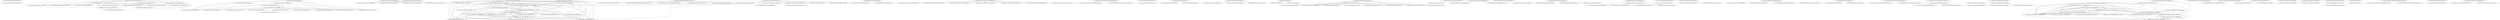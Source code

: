 digraph "ddg/ddg"
{
	"org.apache.commons.math3.geometry.euclidean.threed.Vector3D#41" -> "org.apache.commons.math3.geometry.euclidean.threed.PolyhedronsSet#98";
	"org.apache.commons.math3.geometry.euclidean.threed.Vector3D#95" -> "org.apache.commons.math3.geometry.euclidean.threed.Vector3D#243";
	"org.apache.commons.math3.geometry.euclidean.threed.Vector3D#95" -> "org.apache.commons.math3.geometry.euclidean.threed.Vector3D#137";
	"org.apache.commons.math3.geometry.euclidean.threed.Plane#137" -> "org.apache.commons.math3.geometry.euclidean.threed.Plane#66";
	"org.apache.commons.math3.geometry.euclidean.threed.Vector3D#95" -> "org.apache.commons.math3.geometry.euclidean.threed.Vector3D#453";
	"org.apache.commons.math3.geometry.euclidean.threed.Vector3D#137" -> "org.apache.commons.math3.geometry.euclidean.threed.Vector3D#453";
	"org.apache.commons.math3.geometry.euclidean.threed.Plane#66" -> "org.apache.commons.math3.geometry.euclidean.threed.Plane#147";
	"org.apache.commons.math3.geometry.euclidean.threed.Plane#137" -> "org.apache.commons.math3.geometry.euclidean.threed.Plane#147";
	"org.apache.commons.math3.geometry.euclidean.threed.Vector3D#137" -> "org.apache.commons.math3.geometry.euclidean.threed.Vector3D#243";
	"org.apache.commons.math3.geometry.euclidean.threed.Vector3D#137" -> "org.apache.commons.math3.geometry.euclidean.threed.Vector3D#321";
	"org.apache.commons.math3.geometry.euclidean.threed.Vector3D#137" -> "org.apache.commons.math3.geometry.euclidean.threed.Vector3D#462";
	"org.apache.commons.math3.geometry.euclidean.threed.Vector3D#95" -> "org.apache.commons.math3.geometry.euclidean.threed.Vector3D#462";
	"org.apache.commons.math3.geometry.partitioning.AbstractRegion#50" -> "org.apache.commons.math3.geometry.partitioning.AbstractRegion#279";
	"org.apache.commons.math3.geometry.partitioning.BSPTree#93" -> "org.apache.commons.math3.geometry.partitioning.BSPTree#150";
	"org.apache.commons.math3.geometry.partitioning.BSPTree#93" -> "org.apache.commons.math3.geometry.partitioning.BSPTree#292";
	"org.apache.commons.math3.geometry.partitioning.AbstractSubHyperplane#51" -> "org.apache.commons.math3.geometry.partitioning.AbstractSubHyperplane#156";
	"org.apache.commons.math3.geometry.partitioning.AbstractRegion#50" -> "org.apache.commons.math3.geometry.partitioning.AbstractRegion#226";
	"org.apache.commons.math3.geometry.partitioning.BSPTree#93" -> "org.apache.commons.math3.geometry.partitioning.BSPTree#194";
	"org.apache.commons.math3.geometry.partitioning.BSPTree#93" -> "org.apache.commons.math3.geometry.partitioning.BSPTree#235";
	"org.apache.commons.math3.geometry.partitioning.BSPTree#150" -> "org.apache.commons.math3.geometry.partitioning.BSPTree#202";
	"org.apache.commons.math3.geometry.partitioning.BSPTree#150" -> "org.apache.commons.math3.geometry.partitioning.BSPTree#210";
	"org.apache.commons.math3.geometry.partitioning.BSPTree#82" -> "org.apache.commons.math3.geometry.partitioning.BSPTree#150";
	"org.apache.commons.math3.geometry.partitioning.BSPTree#150" -> "org.apache.commons.math3.geometry.partitioning.BSPTree#292";
	"org.apache.commons.math3.geometry.partitioning.AbstractSubHyperplane#51" -> "org.apache.commons.math3.geometry.partitioning.AbstractSubHyperplane#73";
	"org.apache.commons.math3.geometry.euclidean.threed.Plane#137" -> "org.apache.commons.math3.geometry.euclidean.threed.Plane#322";
	"org.apache.commons.math3.geometry.euclidean.threed.Plane#66" -> "org.apache.commons.math3.geometry.euclidean.threed.Plane#406";
	"org.apache.commons.math3.geometry.euclidean.threed.Plane#137" -> "org.apache.commons.math3.geometry.euclidean.threed.Plane#427";
	"org.apache.commons.math3.geometry.partitioning.SubHyperplane$SplitSubHyperplane#104" -> "org.apache.commons.math3.geometry.partitioning.SubHyperplane$SplitSubHyperplane#120";
	"org.apache.commons.math3.geometry.euclidean.threed.Plane#55" -> "org.apache.commons.math3.geometry.euclidean.threed.Plane#147";
	"org.apache.commons.math3.geometry.euclidean.threed.Plane#137" -> "org.apache.commons.math3.geometry.euclidean.threed.Plane#339";
	"org.apache.commons.math3.geometry.euclidean.threed.Vector3D#137" -> "org.apache.commons.math3.geometry.euclidean.threed.Vector3D#198";
	"org.apache.commons.math3.geometry.euclidean.threed.Vector3D#137" -> "org.apache.commons.math3.geometry.euclidean.threed.Vector3D#206";
	"org.apache.commons.math3.geometry.euclidean.threed.Vector3D#137" -> "org.apache.commons.math3.geometry.euclidean.threed.Vector3D#214";
	"org.apache.commons.math3.geometry.euclidean.threed.Plane#66" -> "org.apache.commons.math3.geometry.euclidean.threed.Plane#339";
	"org.apache.commons.math3.geometry.euclidean.threed.Plane#55" -> "org.apache.commons.math3.geometry.euclidean.threed.Plane#339";
	"org.apache.commons.math3.geometry.euclidean.threed.Vector3D#95" -> "org.apache.commons.math3.geometry.euclidean.threed.Vector3D#275";
	"org.apache.commons.math3.geometry.euclidean.threed.Vector3D#95" -> "org.apache.commons.math3.geometry.euclidean.threed.Vector3D#286";
	"org.apache.commons.math3.geometry.euclidean.threed.Vector3D#95" -> "org.apache.commons.math3.geometry.euclidean.threed.Vector3D#249";
	"org.apache.commons.math3.geometry.euclidean.threed.Vector3D#95" -> "org.apache.commons.math3.geometry.euclidean.threed.Vector3D#151";
	"org.apache.commons.math3.geometry.euclidean.oned.Vector1D#36" -> "org.apache.commons.math3.geometry.euclidean.threed.SubPlane#99";
	"org.apache.commons.math3.geometry.euclidean.oned.Vector1D#65" -> "org.apache.commons.math3.geometry.euclidean.oned.Vector1D#128";
	"org.apache.commons.math3.geometry.euclidean.threed.Line#74" -> "org.apache.commons.math3.geometry.euclidean.threed.Line#120";
	"org.apache.commons.math3.geometry.euclidean.threed.Vector3D#137" -> "org.apache.commons.math3.geometry.euclidean.threed.Vector3D#151";
	"org.apache.commons.math3.geometry.euclidean.threed.Plane#147" -> "org.apache.commons.math3.geometry.euclidean.threed.Plane#225";
	"org.apache.commons.math3.geometry.euclidean.threed.Vector3D#151" -> "org.apache.commons.math3.geometry.euclidean.threed.Vector3D#453";
	"org.apache.commons.math3.geometry.euclidean.threed.Line#74" -> "org.apache.commons.math3.geometry.euclidean.threed.Line#94";
	"org.apache.commons.math3.geometry.euclidean.threed.Plane#137" -> "org.apache.commons.math3.geometry.euclidean.threed.Plane#171";
	"org.apache.commons.math3.geometry.euclidean.twod.Vector2D#68" -> "org.apache.commons.math3.geometry.euclidean.twod.Vector2D#150";
	"org.apache.commons.math3.geometry.euclidean.twod.Vector2D#68" -> "org.apache.commons.math3.geometry.euclidean.twod.Vector2D#158";
	"org.apache.commons.math3.util.FastMath#113" -> "org.apache.commons.math3.util.FastMath#1627";
	"org.apache.commons.math3.geometry.partitioning.AbstractSubHyperplane#51" -> "org.apache.commons.math3.geometry.partitioning.AbstractSubHyperplane#84";
	"org.apache.commons.math3.geometry.partitioning.BSPTree#93" -> "org.apache.commons.math3.geometry.partitioning.BSPTree#489";
	"org.apache.commons.math3.geometry.partitioning.BSPTree#93" -> "org.apache.commons.math3.geometry.partitioning.BSPTree#181";
	"org.apache.commons.math3.geometry.partitioning.BSPTree#115" -> "org.apache.commons.math3.geometry.partitioning.BSPTree#202";
	"org.apache.commons.math3.geometry.partitioning.BSPTree#115" -> "org.apache.commons.math3.geometry.partitioning.BSPTree#210";
	"org.apache.commons.math3.geometry.euclidean.threed.Plane#66" -> "org.apache.commons.math3.geometry.euclidean.threed.Plane#90";
	"org.apache.commons.math3.geometry.euclidean.threed.Plane#147" -> "org.apache.commons.math3.geometry.euclidean.threed.Plane#90";
	"org.apache.commons.math3.geometry.euclidean.threed.Plane#137" -> "org.apache.commons.math3.geometry.euclidean.threed.Plane#90";
	"org.apache.commons.math3.geometry.euclidean.threed.Plane#90" -> "org.apache.commons.math3.geometry.euclidean.threed.Plane#322";
	"org.apache.commons.math3.geometry.euclidean.threed.Plane#90" -> "org.apache.commons.math3.geometry.euclidean.threed.Plane#339";
	"org.apache.commons.math3.geometry.euclidean.threed.Plane#90" -> "org.apache.commons.math3.geometry.euclidean.threed.Plane#225";
	"org.apache.commons.math3.geometry.euclidean.threed.Plane#90" -> "org.apache.commons.math3.geometry.euclidean.threed.Plane#171";
	"org.apache.commons.math3.geometry.partitioning.AbstractRegion#66" -> "org.apache.commons.math3.geometry.partitioning.AbstractRegion#279";
	"org.apache.commons.math3.geometry.partitioning.BSPTree#115" -> "org.apache.commons.math3.geometry.partitioning.BSPTree#489";
	"org.apache.commons.math3.geometry.partitioning.Side#27" -> "org.apache.commons.math3.geometry.partitioning.Side#24";
	"org.apache.commons.math3.geometry.partitioning.Side#27" -> "org.apache.commons.math3.geometry.partitioning.BSPTree$1#496";
	"org.apache.commons.math3.geometry.partitioning.BSPTreeVisitor$Order#58" -> "org.apache.commons.math3.geometry.partitioning.BSPTreeVisitor$Order#54";
	"org.apache.commons.math3.geometry.partitioning.BSPTreeVisitor$Order#58" -> "org.apache.commons.math3.geometry.partitioning.BSPTree$1#496";
	"org.apache.commons.math3.geometry.partitioning.BSPTree$1#496" -> "org.apache.commons.math3.geometry.partitioning.BSPTree#489";
	"org.apache.commons.math3.geometry.euclidean.twod.Line#129" -> "org.apache.commons.math3.geometry.euclidean.twod.Line#198";
	"org.apache.commons.math3.geometry.euclidean.twod.Line#129" -> "org.apache.commons.math3.geometry.euclidean.twod.Line#230";
	"org.apache.commons.math3.geometry.partitioning.Side#27" -> "org.apache.commons.math3.geometry.euclidean.twod.SubLine#155";
	"org.apache.commons.math3.geometry.partitioning.Side#27" -> "org.apache.commons.math3.geometry.partitioning.BSPTree#489";
	"org.apache.commons.math3.geometry.partitioning.AbstractSubHyperplane#51" -> "org.apache.commons.math3.geometry.partitioning.AbstractSubHyperplane#37";
	"org.apache.commons.math3.geometry.partitioning.BSPTree#115" -> "org.apache.commons.math3.geometry.partitioning.BSPTree#336";
	"org.apache.commons.math3.geometry.partitioning.BSPTree#93" -> "org.apache.commons.math3.geometry.partitioning.BSPTree#336";
	"org.apache.commons.math3.geometry.partitioning.BSPTree#489" -> "org.apache.commons.math3.geometry.partitioning.BSPTree#210";
	"org.apache.commons.math3.geometry.partitioning.BSPTree#115" -> "org.apache.commons.math3.geometry.partitioning.BSPTree#194";
	"org.apache.commons.math3.geometry.partitioning.AbstractRegion#66" -> "org.apache.commons.math3.geometry.partitioning.AbstractRegion#226";
	"org.apache.commons.math3.geometry.euclidean.threed.Plane#90" -> "org.apache.commons.math3.geometry.euclidean.threed.Plane#406";
	"org.apache.commons.math3.geometry.euclidean.threed.Plane#90" -> "org.apache.commons.math3.geometry.euclidean.threed.Plane#427";
	"org.apache.commons.math3.geometry.euclidean.twod.Line#129" -> "org.apache.commons.math3.geometry.euclidean.twod.Line#286";
	"org.apache.commons.math3.geometry.euclidean.twod.Line#129" -> "org.apache.commons.math3.geometry.euclidean.twod.Line#181";
	"org.apache.commons.math3.geometry.partitioning.AbstractRegion#50" -> "org.apache.commons.math3.geometry.partitioning.AbstractRegion#415";
	"org.apache.commons.math3.geometry.partitioning.AbstractRegion$Sides#532" -> "org.apache.commons.math3.geometry.partitioning.AbstractRegion$Sides#539";
	"org.apache.commons.math3.geometry.partitioning.AbstractRegion$Sides#545" -> "org.apache.commons.math3.geometry.partitioning.AbstractRegion$Sides#552";
	"org.apache.commons.math3.geometry.partitioning.Side#27" -> "org.apache.commons.math3.geometry.partitioning.AbstractRegion#415";
	"org.apache.commons.math3.geometry.euclidean.twod.Line#129" -> "org.apache.commons.math3.geometry.euclidean.twod.Line#111";
	"org.apache.commons.math3.geometry.partitioning.SubHyperplane$SplitSubHyperplane#104" -> "org.apache.commons.math3.geometry.partitioning.SubHyperplane$SplitSubHyperplane#113";
	"org.apache.commons.math3.geometry.euclidean.twod.Line#111" -> "org.apache.commons.math3.geometry.euclidean.twod.Line#198";
	"org.apache.commons.math3.geometry.euclidean.twod.Line#111" -> "org.apache.commons.math3.geometry.euclidean.twod.Line#286";
	"org.apache.commons.math3.geometry.euclidean.twod.Line#111" -> "org.apache.commons.math3.geometry.euclidean.twod.Line#181";
	"org.apache.commons.math3.geometry.partitioning.AbstractRegion#66" -> "org.apache.commons.math3.geometry.partitioning.AbstractRegion#415";
	"org.apache.commons.math3.geometry.partitioning.Side#27" -> "org.apache.commons.math3.geometry.partitioning.AbstractRegion$3#196";
	"org.apache.commons.math3.geometry.partitioning.AbstractRegion$3#196" -> "org.apache.commons.math3.geometry.partitioning.AbstractRegion#439";
	"org.apache.commons.math3.geometry.euclidean.oned.OrientedPoint#42" -> "org.apache.commons.math3.geometry.euclidean.oned.OrientedPoint#94";
	"org.apache.commons.math3.geometry.euclidean.oned.OrientedPoint#42" -> "org.apache.commons.math3.geometry.euclidean.oned.OrientedPoint#58";
	"org.apache.commons.math3.geometry.partitioning.Side#27" -> "org.apache.commons.math3.geometry.euclidean.oned.SubOrientedPoint#58";
	"org.apache.commons.math3.geometry.partitioning.Side#27" -> "org.apache.commons.math3.geometry.partitioning.AbstractRegion#439";
	"org.apache.commons.math3.geometry.partitioning.AbstractRegion$Sides#524" -> "org.apache.commons.math3.geometry.partitioning.AbstractRegion$Sides#539";
	"org.apache.commons.math3.geometry.partitioning.BSPTree#489" -> "org.apache.commons.math3.geometry.partitioning.BSPTree#336";
	"org.apache.commons.math3.geometry.partitioning.BSPTree#489" -> "org.apache.commons.math3.geometry.partitioning.BSPTree#194";
	"org.apache.commons.math3.geometry.partitioning.BSPTree#150" -> "org.apache.commons.math3.geometry.partitioning.BSPTree#194";
	"org.apache.commons.math3.geometry.partitioning.BSPTree#225" -> "org.apache.commons.math3.geometry.partitioning.BSPTree#235";
	"org.apache.commons.math3.geometry.partitioning.BSPTree#82" -> "org.apache.commons.math3.geometry.partitioning.BSPTree#194";
	"org.apache.commons.math3.geometry.partitioning.Characterization#36" -> "org.apache.commons.math3.geometry.partitioning.Characterization#75";
	"org.apache.commons.math3.geometry.partitioning.Characterization#75" -> "org.apache.commons.math3.geometry.partitioning.Characterization#59";
	"org.apache.commons.math3.geometry.partitioning.Characterization#75" -> "org.apache.commons.math3.geometry.partitioning.Characterization#66";
	"org.apache.commons.math3.geometry.partitioning.AbstractRegion$3#196" -> "org.apache.commons.math3.geometry.partitioning.AbstractRegion#346";
	"org.apache.commons.math3.geometry.partitioning.Side#27" -> "org.apache.commons.math3.geometry.euclidean.threed.SubPlane#56";
	"org.apache.commons.math3.geometry.euclidean.oned.Vector1D#36" -> "org.apache.commons.math3.geometry.euclidean.threed.SubPlane#56";
	"org.apache.commons.math3.geometry.partitioning.AbstractSubHyperplane#51" -> "org.apache.commons.math3.geometry.partitioning.AbstractSubHyperplane#37";
	"org.apache.commons.math3.geometry.partitioning.BSPTree#115" -> "org.apache.commons.math3.geometry.partitioning.BSPTree#385";
	"org.apache.commons.math3.geometry.partitioning.BSPTree#489" -> "org.apache.commons.math3.geometry.partitioning.BSPTree#385";
	"org.apache.commons.math3.geometry.partitioning.BSPTree#93" -> "org.apache.commons.math3.geometry.partitioning.BSPTree#385";
	"org.apache.commons.math3.geometry.partitioning.BSPTree#115" -> "org.apache.commons.math3.geometry.partitioning.BSPTree#567";
	"org.apache.commons.math3.geometry.partitioning.BSPTree#93" -> "org.apache.commons.math3.geometry.partitioning.BSPTree#614";
	"org.apache.commons.math3.geometry.partitioning.BSPTree#567" -> "org.apache.commons.math3.geometry.partitioning.BSPTree#336";
	"org.apache.commons.math3.geometry.partitioning.BSPTree#93" -> "org.apache.commons.math3.geometry.partitioning.BSPTree#567";
	"org.apache.commons.math3.geometry.partitioning.BSPTree#115" -> "org.apache.commons.math3.geometry.partitioning.BSPTree#292";
	"org.apache.commons.math3.geometry.partitioning.RegionFactory#35" -> "org.apache.commons.math3.geometry.partitioning.RegionFactory#75";
	"org.apache.commons.math3.geometry.partitioning.BSPTree#385" -> "org.apache.commons.math3.geometry.partitioning.BSPTree#242";
	"org.apache.commons.math3.geometry.partitioning.BSPTree$1#496" -> "org.apache.commons.math3.geometry.partitioning.BSPTree#242";
	"org.apache.commons.math3.geometry.partitioning.BSPTreeVisitor$Order#58" -> "org.apache.commons.math3.geometry.partitioning.RegionFactory$NodesCleaner#234";
	"org.apache.commons.math3.geometry.partitioning.BSPTree#567" -> "org.apache.commons.math3.geometry.partitioning.BSPTree#242";
	"org.apache.commons.math3.geometry.partitioning.BSPTree#115" -> "org.apache.commons.math3.geometry.partitioning.BSPTree#242";
	"org.apache.commons.math3.geometry.partitioning.BSPTree#93" -> "org.apache.commons.math3.geometry.partitioning.BSPTree#242";
	"org.apache.commons.math3.geometry.euclidean.twod.Line#111" -> "org.apache.commons.math3.geometry.euclidean.twod.Line#230";
	"org.apache.commons.math3.geometry.euclidean.twod.Line#111" -> "org.apache.commons.math3.geometry.euclidean.twod.Line#242";
	"org.apache.commons.math3.geometry.partitioning.BSPTree#567" -> "org.apache.commons.math3.geometry.partitioning.BSPTree#385";
	"org.apache.commons.math3.geometry.partitioning.BSPTree#489" -> "org.apache.commons.math3.geometry.partitioning.BSPTree#202";
	"org.apache.commons.math3.geometry.partitioning.BSPTree#489" -> "org.apache.commons.math3.geometry.partitioning.BSPTree#567";
	"org.apache.commons.math3.geometry.euclidean.oned.OrientedPoint#42" -> "org.apache.commons.math3.geometry.euclidean.oned.OrientedPoint#87";
	"org.apache.commons.math3.geometry.partitioning.BSPTree#115" -> "org.apache.commons.math3.geometry.partitioning.BSPTree#181";
	"org.apache.commons.math3.geometry.partitioning.BSPTree#385" -> "org.apache.commons.math3.geometry.partitioning.BSPTree#567";
	"org.apache.commons.math3.geometry.partitioning.BSPTree#385" -> "org.apache.commons.math3.geometry.partitioning.BSPTree#292";
	"org.apache.commons.math3.geometry.partitioning.BSPTree#385" -> "org.apache.commons.math3.geometry.partitioning.BSPTree#336";
	"org.apache.commons.math3.geometry.partitioning.BSPTree#489" -> "org.apache.commons.math3.geometry.partitioning.BSPTree#242";
	"org.apache.commons.math3.geometry.partitioning.Characterization#75" -> "org.apache.commons.math3.geometry.partitioning.Characterization#45";
	"org.apache.commons.math3.geometry.partitioning.Characterization#75" -> "org.apache.commons.math3.geometry.partitioning.Characterization#52";
	"org.apache.commons.math3.geometry.partitioning.Characterization#36" -> "org.apache.commons.math3.geometry.partitioning.Characterization#45";
	"org.apache.commons.math3.geometry.partitioning.BSPTree#489" -> "org.apache.commons.math3.geometry.partitioning.BSPTree#181";
	"org.apache.commons.math3.geometry.partitioning.BSPTree#115" -> "org.apache.commons.math3.geometry.partitioning.BSPTree#614";
	"org.apache.commons.math3.geometry.partitioning.BSPTree#614" -> "org.apache.commons.math3.geometry.partitioning.BSPTree#336";
	"org.apache.commons.math3.geometry.partitioning.BSPTree#93" -> "org.apache.commons.math3.geometry.partitioning.BSPTree#628";
	"org.apache.commons.math3.geometry.partitioning.BSPTree#489" -> "org.apache.commons.math3.geometry.partitioning.BSPTree#628";
	"org.apache.commons.math3.geometry.partitioning.BSPTree#115" -> "org.apache.commons.math3.geometry.partitioning.BSPTree#628";
	"org.apache.commons.math3.geometry.partitioning.BSPTree#628" -> "org.apache.commons.math3.geometry.partitioning.BSPTree#336";
	"org.apache.commons.math3.geometry.partitioning.BSPTree#614" -> "org.apache.commons.math3.geometry.partitioning.BSPTree#242";
	"org.apache.commons.math3.geometry.partitioning.BSPTree#628" -> "org.apache.commons.math3.geometry.partitioning.BSPTree#242";
	"org.apache.commons.math3.geometry.partitioning.BSPTree#150" -> "org.apache.commons.math3.geometry.partitioning.BSPTree#242";
	"org.apache.commons.math3.geometry.partitioning.BSPTreeVisitor$Order#58" -> "org.apache.commons.math3.geometry.euclidean.threed.PolyhedronsSet$FacetsContributionVisitor#144";
	"org.apache.commons.math3.geometry.partitioning.BSPTree#82" -> "org.apache.commons.math3.geometry.partitioning.BSPTree#242";
	"org.apache.commons.math3.geometry.partitioning.BoundaryAttribute#57" -> "org.apache.commons.math3.geometry.partitioning.BoundaryAttribute#70";
	"org.apache.commons.math3.geometry.partitioning.BSPTree#115" -> "org.apache.commons.math3.geometry.partitioning.BSPTree#235";
	"org.apache.commons.math3.geometry.partitioning.BSPTreeVisitor$Order#58" -> "org.apache.commons.math3.geometry.euclidean.twod.PolygonsSet$SegmentsBuilder#423";
	"org.apache.commons.math3.geometry.euclidean.oned.OrientedPoint#42" -> "org.apache.commons.math3.geometry.euclidean.oned.OrientedPoint#102";
	"org.apache.commons.math3.geometry.partitioning.BSPTree#93" -> "org.apache.commons.math3.geometry.partitioning.BSPTree#312";
	"org.apache.commons.math3.geometry.partitioning.Region$Location#52" -> "org.apache.commons.math3.geometry.partitioning.AbstractRegion#264";
	"org.apache.commons.math3.geometry.partitioning.Region$Location#52" -> "org.apache.commons.math3.geometry.euclidean.oned.IntervalsSet#224";
	"org.apache.commons.math3.geometry.partitioning.BSPTree#115" -> "org.apache.commons.math3.geometry.partitioning.BSPTree#312";
	"org.apache.commons.math3.geometry.euclidean.oned.Interval#37" -> "org.apache.commons.math3.geometry.euclidean.oned.Interval#46";
	"org.apache.commons.math3.geometry.euclidean.twod.Line#111" -> "org.apache.commons.math3.geometry.euclidean.twod.Line#187";
	"org.apache.commons.math3.geometry.euclidean.oned.Interval#37" -> "org.apache.commons.math3.geometry.euclidean.oned.Interval#53";
	"org.apache.commons.math3.geometry.euclidean.twod.PolygonsSet$SegmentsBuilder#417" -> "org.apache.commons.math3.geometry.euclidean.twod.PolygonsSet$SegmentsBuilder#448";
	"org.apache.commons.math3.geometry.partitioning.utilities.OrderedTuple#132" -> "org.apache.commons.math3.geometry.partitioning.utilities.OrderedTuple#184";
	"org.apache.commons.math3.geometry.partitioning.utilities.OrderedTuple#132" -> "org.apache.commons.math3.geometry.partitioning.utilities.OrderedTuple#404";
	"org.apache.commons.math3.geometry.partitioning.utilities.OrderedTuple#184" -> "org.apache.commons.math3.geometry.partitioning.utilities.OrderedTuple#404";
	"org.apache.commons.math3.geometry.partitioning.utilities.AVLTree#54" -> "org.apache.commons.math3.geometry.partitioning.utilities.AVLTree#62";
	"org.apache.commons.math3.geometry.partitioning.utilities.AVLTree$Skew#204" -> "org.apache.commons.math3.geometry.partitioning.utilities.AVLTree$Node#245";
	"org.apache.commons.math3.geometry.partitioning.BoundaryAttribute#57" -> "org.apache.commons.math3.geometry.partitioning.BoundaryAttribute#81";
	"org.apache.commons.math3.geometry.partitioning.utilities.AVLTree$Node#245" -> "org.apache.commons.math3.geometry.partitioning.utilities.AVLTree$Node#349";
	"org.apache.commons.math3.geometry.euclidean.twod.PolygonsSet$ComparableSegment#364" -> "org.apache.commons.math3.geometry.euclidean.twod.PolygonsSet$ComparableSegment#386";
	"org.apache.commons.math3.geometry.partitioning.utilities.OrderedTuple#132" -> "org.apache.commons.math3.geometry.partitioning.utilities.OrderedTuple#248";
	"org.apache.commons.math3.geometry.partitioning.utilities.OrderedTuple#184" -> "org.apache.commons.math3.geometry.partitioning.utilities.OrderedTuple#248";
	"org.apache.commons.math3.geometry.partitioning.utilities.AVLTree$Skew#204" -> "org.apache.commons.math3.geometry.partitioning.utilities.AVLTree$Skew#202";
	"org.apache.commons.math3.geometry.partitioning.utilities.AVLTree$Skew#204" -> "org.apache.commons.math3.geometry.partitioning.utilities.AVLTree$1#426";
	"org.apache.commons.math3.geometry.partitioning.utilities.AVLTree$1#426" -> "org.apache.commons.math3.geometry.partitioning.utilities.AVLTree$Node#416";
	"org.apache.commons.math3.geometry.partitioning.utilities.AVLTree$Node#245" -> "org.apache.commons.math3.geometry.partitioning.utilities.AVLTree$Node#416";
	"org.apache.commons.math3.geometry.partitioning.utilities.AVLTree$Skew#204" -> "org.apache.commons.math3.geometry.partitioning.utilities.AVLTree$Node#416";
	"org.apache.commons.math3.geometry.partitioning.utilities.AVLTree$1#426" -> "org.apache.commons.math3.geometry.partitioning.utilities.AVLTree$Node#455";
	"org.apache.commons.math3.geometry.partitioning.utilities.AVLTree$Node#245" -> "org.apache.commons.math3.geometry.partitioning.utilities.AVLTree$Node#455";
	"org.apache.commons.math3.geometry.partitioning.utilities.AVLTree$Skew#204" -> "org.apache.commons.math3.geometry.partitioning.utilities.AVLTree$Node#455";
	"org.apache.commons.math3.geometry.partitioning.utilities.AVLTree$Node#349" -> "org.apache.commons.math3.geometry.partitioning.utilities.AVLTree$Node#416";
	"org.apache.commons.math3.geometry.partitioning.utilities.AVLTree$Node#455" -> "org.apache.commons.math3.geometry.partitioning.utilities.AVLTree$Node#416";
	"org.apache.commons.math3.geometry.partitioning.utilities.AVLTree$Node#245" -> "org.apache.commons.math3.geometry.partitioning.utilities.AVLTree$Node#611";
	"org.apache.commons.math3.geometry.partitioning.utilities.AVLTree$Node#349" -> "org.apache.commons.math3.geometry.partitioning.utilities.AVLTree$Node#611";
	"org.apache.commons.math3.geometry.partitioning.utilities.AVLTree$Node#245" -> "org.apache.commons.math3.geometry.partitioning.utilities.AVLTree$Node#586";
	"org.apache.commons.math3.geometry.partitioning.utilities.AVLTree$Node#349" -> "org.apache.commons.math3.geometry.partitioning.utilities.AVLTree$Node#586";
	"org.apache.commons.math3.geometry.partitioning.utilities.AVLTree$Node#611" -> "org.apache.commons.math3.geometry.partitioning.utilities.AVLTree$Node#586";
	"org.apache.commons.math3.geometry.partitioning.utilities.AVLTree$Node#586" -> "org.apache.commons.math3.geometry.partitioning.utilities.AVLTree$Node#416";
	"org.apache.commons.math3.geometry.partitioning.utilities.AVLTree$Node#586" -> "org.apache.commons.math3.geometry.partitioning.utilities.AVLTree$Node#349";
	"org.apache.commons.math3.geometry.partitioning.utilities.AVLTree$Node#416" -> "org.apache.commons.math3.geometry.partitioning.utilities.AVLTree$Node#455";
	"org.apache.commons.math3.geometry.euclidean.twod.PolygonsSet$SegmentsBuilder#417" -> "org.apache.commons.math3.geometry.euclidean.twod.PolygonsSet$SegmentsBuilder#469";
	"org.apache.commons.math3.geometry.partitioning.utilities.AVLTree#62" -> "org.apache.commons.math3.geometry.partitioning.utilities.AVLTree#103";
	"org.apache.commons.math3.geometry.partitioning.utilities.AVLTree#62" -> "org.apache.commons.math3.geometry.partitioning.utilities.AVLTree#124";
	"org.apache.commons.math3.geometry.partitioning.utilities.AVLTree$Node#586" -> "org.apache.commons.math3.geometry.partitioning.utilities.AVLTree$Node#274";
	"org.apache.commons.math3.geometry.partitioning.utilities.AVLTree$Node#611" -> "org.apache.commons.math3.geometry.partitioning.utilities.AVLTree$Node#274";
	"org.apache.commons.math3.geometry.partitioning.utilities.AVLTree$Node#611" -> "org.apache.commons.math3.geometry.partitioning.utilities.AVLTree$Node#257";
	"org.apache.commons.math3.geometry.euclidean.twod.Segment#40" -> "org.apache.commons.math3.geometry.euclidean.twod.Segment#50";
	"org.apache.commons.math3.geometry.euclidean.twod.Segment#40" -> "org.apache.commons.math3.geometry.euclidean.twod.Segment#57";
	"org.apache.commons.math3.geometry.partitioning.utilities.AVLTree$Node#586" -> "org.apache.commons.math3.geometry.partitioning.utilities.AVLTree$Node#370";
	"org.apache.commons.math3.geometry.partitioning.utilities.AVLTree$Node#611" -> "org.apache.commons.math3.geometry.partitioning.utilities.AVLTree$Node#370";
	"org.apache.commons.math3.geometry.partitioning.utilities.AVLTree$1#426" -> "org.apache.commons.math3.geometry.partitioning.utilities.AVLTree$Node#494";
	"org.apache.commons.math3.geometry.partitioning.utilities.AVLTree$Node#455" -> "org.apache.commons.math3.geometry.partitioning.utilities.AVLTree$Node#494";
	"org.apache.commons.math3.geometry.partitioning.utilities.AVLTree$Node#586" -> "org.apache.commons.math3.geometry.partitioning.utilities.AVLTree$Node#494";
	"org.apache.commons.math3.geometry.partitioning.utilities.AVLTree$Skew#204" -> "org.apache.commons.math3.geometry.partitioning.utilities.AVLTree$Node#494";
	"org.apache.commons.math3.geometry.partitioning.utilities.AVLTree$Node#586" -> "org.apache.commons.math3.geometry.partitioning.utilities.AVLTree$Node#611";
	"org.apache.commons.math3.geometry.partitioning.utilities.AVLTree$Node#370" -> "org.apache.commons.math3.geometry.partitioning.utilities.AVLTree$Node#611";
	"org.apache.commons.math3.geometry.partitioning.utilities.AVLTree$Node#611" -> "org.apache.commons.math3.geometry.partitioning.utilities.AVLTree$Node#494";
	"org.apache.commons.math3.geometry.partitioning.utilities.AVLTree$Node#245" -> "org.apache.commons.math3.geometry.partitioning.utilities.AVLTree$Node#370";
	"org.apache.commons.math3.geometry.euclidean.twod.Vector2D#68" -> "org.apache.commons.math3.geometry.euclidean.twod.Vector2D#261";
	"org.apache.commons.math3.geometry.partitioning.utilities.AVLTree#62" -> "org.apache.commons.math3.geometry.partitioning.utilities.AVLTree#152";
	"org.apache.commons.math3.geometry.partitioning.utilities.AVLTree$Node#611" -> "org.apache.commons.math3.geometry.partitioning.utilities.AVLTree$Node#224";
	"org.apache.commons.math3.geometry.euclidean.twod.PolygonsSet$ComparableSegment#380" -> "org.apache.commons.math3.geometry.euclidean.twod.PolygonsSet$ComparableSegment#386";
	"org.apache.commons.math3.geometry.partitioning.utilities.AVLTree$Node#611" -> "org.apache.commons.math3.geometry.partitioning.utilities.AVLTree$Node#224";
	"org.apache.commons.math3.geometry.partitioning.utilities.AVLTree$Node#611" -> "org.apache.commons.math3.geometry.partitioning.utilities.AVLTree$Node#327";
	"org.apache.commons.math3.geometry.partitioning.utilities.AVLTree$Node#245" -> "org.apache.commons.math3.geometry.partitioning.utilities.AVLTree$Node#327";
	"org.apache.commons.math3.geometry.partitioning.utilities.AVLTree$Node#370" -> "org.apache.commons.math3.geometry.partitioning.utilities.AVLTree$Node#224";
	"org.apache.commons.math3.geometry.partitioning.utilities.AVLTree$Node#245" -> "org.apache.commons.math3.geometry.partitioning.utilities.AVLTree$Node#274";
	"org.apache.commons.math3.geometry.partitioning.utilities.AVLTree$Node#245" -> "org.apache.commons.math3.geometry.partitioning.utilities.AVLTree$Node#257";
	"org.apache.commons.math3.geometry.partitioning.utilities.AVLTree$1#426" -> "org.apache.commons.math3.geometry.partitioning.utilities.AVLTree$Node#539";
	"org.apache.commons.math3.geometry.partitioning.utilities.AVLTree$Node#494" -> "org.apache.commons.math3.geometry.partitioning.utilities.AVLTree$Node#539";
	"org.apache.commons.math3.geometry.partitioning.utilities.AVLTree$Skew#204" -> "org.apache.commons.math3.geometry.partitioning.utilities.AVLTree$Node#539";
	"org.apache.commons.math3.geometry.partitioning.utilities.AVLTree$Node#370" -> "org.apache.commons.math3.geometry.partitioning.utilities.AVLTree$Node#224";
	"org.apache.commons.math3.geometry.partitioning.utilities.AVLTree$Node#370" -> "org.apache.commons.math3.geometry.partitioning.utilities.AVLTree$Node#257";
	"org.apache.commons.math3.geometry.partitioning.utilities.AVLTree$Node#370" -> "org.apache.commons.math3.geometry.partitioning.utilities.AVLTree$Node#327";
	"org.apache.commons.math3.geometry.partitioning.utilities.AVLTree#47" -> "org.apache.commons.math3.geometry.partitioning.utilities.AVLTree#103";
	"org.apache.commons.math3.geometry.partitioning.AbstractRegion#390" -> "org.apache.commons.math3.geometry.partitioning.AbstractRegion#380";
	"org.apache.commons.math3.geometry.partitioning.AbstractRegion#405" -> "org.apache.commons.math3.geometry.partitioning.AbstractRegion#395";
	"org.apache.commons.math3.geometry.euclidean.threed.Plane#90" -> "org.apache.commons.math3.geometry.euclidean.threed.Plane#235";
	"org.apache.commons.math3.geometry.euclidean.threed.Vector3D#95" -> "org.apache.commons.math3.geometry.euclidean.threed.Vector3D#168";
	"org.apache.commons.math3.geometry.euclidean.threed.Vector3D#137" -> "org.apache.commons.math3.geometry.euclidean.threed.Vector3D#168";
	"org.apache.commons.math3.geometry.euclidean.threed.Vector3D#168" -> "org.apache.commons.math3.geometry.euclidean.threed.Vector3D#453";
	"org.apache.commons.math3.geometry.partitioning.AbstractRegion#405" -> "org.apache.commons.math3.geometry.partitioning.AbstractRegion#380";
	"org.apache.commons.math3.geometry.euclidean.threed.Vector3D#168" -> "org.apache.commons.math3.geometry.euclidean.threed.Vector3D#151";
	"org.apache.commons.math3.geometry.partitioning.utilities.AVLTree$Node#349" -> "org.apache.commons.math3.geometry.partitioning.utilities.AVLTree$Node#274";
	"org.apache.commons.math3.geometry.partitioning.utilities.AVLTree$Node#349" -> "org.apache.commons.math3.geometry.partitioning.utilities.AVLTree$Node#370";
	"org.apache.commons.math3.geometry.partitioning.utilities.AVLTree$Node#416" -> "org.apache.commons.math3.geometry.partitioning.utilities.AVLTree$Node#494";
	"org.apache.commons.math3.geometry.partitioning.utilities.AVLTree$Node#586" -> "org.apache.commons.math3.geometry.partitioning.utilities.AVLTree$Node#224";
	"org.apache.commons.math3.geometry.partitioning.utilities.AVLTree$Node#586" -> "org.apache.commons.math3.geometry.partitioning.utilities.AVLTree$Node#224";
	"org.apache.commons.math3.geometry.partitioning.utilities.AVLTree$Node#245" -> "org.apache.commons.math3.geometry.partitioning.utilities.AVLTree$Node#224";
	"org.apache.commons.math3.geometry.partitioning.utilities.AVLTree$Node#245" -> "org.apache.commons.math3.geometry.partitioning.utilities.AVLTree$Node#224";
	"org.apache.commons.math3.geometry.partitioning.utilities.AVLTree$Node#586" -> "org.apache.commons.math3.geometry.partitioning.utilities.AVLTree$Node#257";
	"org.apache.commons.math3.geometry.partitioning.utilities.AVLTree$Node#586" -> "org.apache.commons.math3.geometry.partitioning.utilities.AVLTree$Node#327";
	"org.apache.commons.math3.geometry.partitioning.utilities.AVLTree$Node#539" -> "org.apache.commons.math3.geometry.partitioning.utilities.AVLTree$Node#494";
	"org.apache.commons.math3.geometry.partitioning.utilities.AVLTree$Node#349" -> "org.apache.commons.math3.geometry.partitioning.utilities.AVLTree$Node#494";
	"org.apache.commons.math3.geometry.partitioning.utilities.AVLTree$Node#611" -> "org.apache.commons.math3.geometry.partitioning.utilities.AVLTree$Node#224";
	"org.apache.commons.math3.geometry.partitioning.utilities.AVLTree$Node#245" -> "org.apache.commons.math3.geometry.partitioning.utilities.AVLTree$Node#494";
	"org.apache.commons.math3.geometry.partitioning.utilities.AVLTree$Node#349" -> "org.apache.commons.math3.geometry.partitioning.utilities.AVLTree$Node#455";
	"org.apache.commons.math3.geometry.partitioning.utilities.AVLTree$Node#611" -> "org.apache.commons.math3.geometry.partitioning.utilities.AVLTree$Node#455";
	"org.apache.commons.math3.geometry.partitioning.utilities.AVLTree$Node#611" -> "org.apache.commons.math3.geometry.partitioning.utilities.AVLTree$Node#349";
	"org.apache.commons.math3.geometry.euclidean.threed.Vector3D#151" -> "org.apache.commons.math3.geometry.euclidean.threed.Vector3D#137";
	"org.apache.commons.math3.geometry.partitioning.BSPTreeVisitor$Order#58" -> "org.apache.commons.math3.geometry.partitioning.BoundarySizeVisitor#39";
	"org.apache.commons.math3.geometry.partitioning.BoundarySizeVisitor#33" -> "org.apache.commons.math3.geometry.partitioning.BoundarySizeVisitor#45";
	"org.apache.commons.math3.geometry.partitioning.AbstractSubHyperplane#51" -> "org.apache.commons.math3.geometry.partitioning.AbstractSubHyperplane#89";
	"org.apache.commons.math3.geometry.partitioning.BoundarySizeVisitor#45" -> "org.apache.commons.math3.geometry.partitioning.BoundarySizeVisitor#63";
	"org.apache.commons.math3.geometry.partitioning.Region$Location#52" -> "org.apache.commons.math3.geometry.euclidean.threed.PolyhedronsSetTest#39";
	"org.apache.commons.math3.geometry.partitioning.AbstractRegion#66" -> "org.apache.commons.math3.geometry.partitioning.AbstractRegion#253";
	"org.apache.commons.math3.geometry.partitioning.BSPTree#150" -> "org.apache.commons.math3.geometry.partitioning.BSPTree#312";
	"org.apache.commons.math3.geometry.euclidean.threed.Plane#137" -> "org.apache.commons.math3.geometry.euclidean.threed.Plane#418";
	"org.apache.commons.math3.geometry.euclidean.threed.Plane#66" -> "org.apache.commons.math3.geometry.euclidean.threed.Plane#418";
	"org.apache.commons.math3.geometry.partitioning.BSPTree#82" -> "org.apache.commons.math3.geometry.partitioning.BSPTree#312";
	"org.apache.commons.math3.geometry.euclidean.threed.Plane#90" -> "org.apache.commons.math3.geometry.euclidean.threed.Plane#418";
	"org.apache.commons.math3.geometry.partitioning.BSPTree#150" -> "org.apache.commons.math3.geometry.partitioning.BSPTree#385";
	"org.apache.commons.math3.geometry.partitioning.BSPTree#150" -> "org.apache.commons.math3.geometry.partitioning.BSPTree#489";
	"org.apache.commons.math3.geometry.partitioning.BSPTree#82" -> "org.apache.commons.math3.geometry.partitioning.BSPTree#181";
	"org.apache.commons.math3.geometry.partitioning.BSPTree#225" -> "org.apache.commons.math3.geometry.partitioning.BSPTree#181";
	"org.apache.commons.math3.geometry.partitioning.BSPTree#150" -> "org.apache.commons.math3.geometry.partitioning.BSPTree#181";
	"org.apache.commons.math3.geometry.partitioning.BSPTree#225" -> "org.apache.commons.math3.geometry.partitioning.BSPTree#489";
	"org.apache.commons.math3.geometry.partitioning.BSPTree#82" -> "org.apache.commons.math3.geometry.partitioning.BSPTree#385";
	"org.apache.commons.math3.geometry.euclidean.twod.Line#129" -> "org.apache.commons.math3.geometry.euclidean.twod.Line#242";
	"org.apache.commons.math3.geometry.partitioning.BSPTree#489" -> "org.apache.commons.math3.geometry.partitioning.BSPTree#614";
	"org.apache.commons.math3.geometry.partitioning.BSPTree#614" -> "org.apache.commons.math3.geometry.partitioning.BSPTree#628";
	"org.apache.commons.math3.geometry.partitioning.BSPTree#336" -> "org.apache.commons.math3.geometry.partitioning.BSPTree#194";
	"org.apache.commons.math3.geometry.partitioning.BSPTree#336" -> "org.apache.commons.math3.geometry.partitioning.BSPTree#235";
	"org.apache.commons.math3.geometry.partitioning.BSPTree#82" -> "org.apache.commons.math3.geometry.partitioning.BSPTree#567";
	"org.apache.commons.math3.geometry.partitioning.BSPTree#567" -> "org.apache.commons.math3.geometry.partitioning.BSPTree#292";
	"org.apache.commons.math3.geometry.partitioning.BSPTree#385" -> "org.apache.commons.math3.geometry.partitioning.BSPTree#489";
	"org.apache.commons.math3.geometry.partitioning.BSPTree#567" -> "org.apache.commons.math3.geometry.partitioning.BSPTree#489";
	"org.apache.commons.math3.geometry.partitioning.BSPTree#385" -> "org.apache.commons.math3.geometry.partitioning.BSPTree#181";
	"org.apache.commons.math3.geometry.partitioning.BSPTree#567" -> "org.apache.commons.math3.geometry.partitioning.BSPTree#181";
	"org.apache.commons.math3.geometry.partitioning.BSPTree#628" -> "org.apache.commons.math3.geometry.partitioning.BSPTree#181";
	"org.apache.commons.math3.geometry.partitioning.BSPTree#385" -> "org.apache.commons.math3.geometry.partitioning.BSPTree#194";
	"org.apache.commons.math3.geometry.partitioning.BSPTree#567" -> "org.apache.commons.math3.geometry.partitioning.BSPTree#202";
	"org.apache.commons.math3.geometry.partitioning.BSPTree#385" -> "org.apache.commons.math3.geometry.partitioning.BSPTree#210";
	"org.apache.commons.math3.geometry.partitioning.BSPTree#567" -> "org.apache.commons.math3.geometry.partitioning.BSPTree#194";
	"org.apache.commons.math3.geometry.partitioning.BSPTree#567" -> "org.apache.commons.math3.geometry.partitioning.BSPTree#210";
	"org.apache.commons.math3.geometry.partitioning.BSPTree#628" -> "org.apache.commons.math3.geometry.partitioning.BSPTree#194";
	"org.apache.commons.math3.geometry.partitioning.BSPTree#614" -> "org.apache.commons.math3.geometry.partitioning.BSPTree#385";
	"org.apache.commons.math3.geometry.partitioning.BSPTree#336" -> "org.apache.commons.math3.geometry.partitioning.BSPTree#385";
	"org.apache.commons.math3.geometry.partitioning.BSPTree#614" -> "org.apache.commons.math3.geometry.partitioning.BSPTree#567";
	"org.apache.commons.math3.geometry.partitioning.BSPTree#385" -> "org.apache.commons.math3.geometry.partitioning.BSPTree#202";
	"org.apache.commons.math3.geometry.partitioning.BSPTree#628" -> "org.apache.commons.math3.geometry.partitioning.BSPTree#614";
	"org.apache.commons.math3.geometry.partitioning.AbstractRegion$Sides#524" -> "org.apache.commons.math3.geometry.partitioning.AbstractRegion$Sides#552";
	"org.apache.commons.math3.geometry.partitioning.BSPTree#567" -> "org.apache.commons.math3.geometry.partitioning.BSPTree#614";
	"org.apache.commons.math3.geometry.partitioning.BSPTree#628" -> "org.apache.commons.math3.geometry.partitioning.BSPTree#385";
	"org.apache.commons.math3.geometry.partitioning.BSPTree#628" -> "org.apache.commons.math3.geometry.partitioning.BSPTree#567";
	"org.apache.commons.math3.geometry.partitioning.BSPTree#567" -> "org.apache.commons.math3.geometry.partitioning.BSPTree#628";
	"org.apache.commons.math3.geometry.partitioning.BSPTree#336" -> "org.apache.commons.math3.geometry.partitioning.BSPTree#567";
	"org.apache.commons.math3.geometry.partitioning.BSPTree#336" -> "org.apache.commons.math3.geometry.partitioning.BSPTree#242";
	"org.apache.commons.math3.geometry.partitioning.Characterization#36" -> "org.apache.commons.math3.geometry.partitioning.Characterization#59";
	"org.apache.commons.math3.geometry.partitioning.BSPTree#614" -> "org.apache.commons.math3.geometry.partitioning.BSPTree#194";
	"org.apache.commons.math3.geometry.partitioning.utilities.AVLTree$Node#586" -> "org.apache.commons.math3.geometry.partitioning.utilities.AVLTree$Node#224";
	"org.apache.commons.math3.geometry.partitioning.utilities.AVLTree$Node#245" -> "org.apache.commons.math3.geometry.partitioning.utilities.AVLTree$Node#224";
	"org.apache.commons.math3.geometry.partitioning.utilities.AVLTree$Node#349" -> "org.apache.commons.math3.geometry.partitioning.utilities.AVLTree$Node#327";
	"org.apache.commons.math3.geometry.partitioning.utilities.AVLTree$Node#455" -> "org.apache.commons.math3.geometry.partitioning.utilities.AVLTree$Node#539";
	"org.apache.commons.math3.geometry.partitioning.utilities.AVLTree$Node#370" -> "org.apache.commons.math3.geometry.partitioning.utilities.AVLTree$Node#274";
	"org.apache.commons.math3.geometry.partitioning.utilities.AVLTree$Node#611" -> "org.apache.commons.math3.geometry.partitioning.utilities.AVLTree$Node#288";
	"org.apache.commons.math3.geometry.partitioning.utilities.AVLTree$Node#370" -> "org.apache.commons.math3.geometry.partitioning.utilities.AVLTree$Node#224";
	"org.apache.commons.math3.geometry.partitioning.utilities.AVLTree$Node#370" -> "org.apache.commons.math3.geometry.partitioning.utilities.AVLTree$Node#288";
	"org.apache.commons.math3.geometry.partitioning.utilities.AVLTree$Node#349" -> "org.apache.commons.math3.geometry.partitioning.utilities.AVLTree$Node#224";
	"org.apache.commons.math3.geometry.partitioning.utilities.AVLTree$Node#349" -> "org.apache.commons.math3.geometry.partitioning.utilities.AVLTree$Node#224";
	"org.apache.commons.math3.geometry.partitioning.BSPTree#614" -> "org.apache.commons.math3.geometry.partitioning.BSPTree#181";
	"org.apache.commons.math3.geometry.partitioning.BSPTree#567" -> "org.apache.commons.math3.geometry.partitioning.BSPTree#312";
	"org.apache.commons.math3.geometry.partitioning.BSPTree#385" -> "org.apache.commons.math3.geometry.partitioning.BSPTree#312";
	"org.apache.commons.math3.geometry.euclidean.twod.Line#111" -> "org.apache.commons.math3.geometry.euclidean.twod.Line#175";
	"org.apache.commons.math3.geometry.partitioning.utilities.AVLTree$Node#586" -> "org.apache.commons.math3.geometry.partitioning.utilities.AVLTree$Node#455";
	"org.apache.commons.math3.geometry.partitioning.utilities.AVLTree$Node#611" -> "org.apache.commons.math3.geometry.partitioning.utilities.AVLTree$Node#416";
	"org.apache.commons.math3.geometry.partitioning.utilities.AVLTree$Node#586" -> "org.apache.commons.math3.geometry.partitioning.utilities.AVLTree$Node#288";
	"org.apache.commons.math3.geometry.partitioning.utilities.AVLTree$Node#245" -> "org.apache.commons.math3.geometry.partitioning.utilities.AVLTree$Node#288";
	"org.apache.commons.math3.geometry.partitioning.utilities.AVLTree$Node#611" -> "org.apache.commons.math3.geometry.partitioning.utilities.AVLTree$Node#539";
	"org.apache.commons.math3.geometry.partitioning.utilities.AVLTree$Node#370" -> "org.apache.commons.math3.geometry.partitioning.utilities.AVLTree$Node#586";
	"org.apache.commons.math3.geometry.partitioning.utilities.AVLTree$Node#586" -> "org.apache.commons.math3.geometry.partitioning.utilities.AVLTree$Node#539";
	"org.apache.commons.math3.geometry.partitioning.utilities.AVLTree$Node#370" -> "org.apache.commons.math3.geometry.partitioning.utilities.AVLTree$Node#494";
	"org.apache.commons.math3.util.Precision#63" -> "org.apache.commons.math3.util.FastMath#361";
	"org.apache.commons.math3.util.FastMath#113" -> "org.apache.commons.math3.util.FastMath#2436";
	"org.apache.commons.math3.geometry.partitioning.Region$Location#52" -> "org.apache.commons.math3.geometry.euclidean.threed.PolyhedronsSetTest#78";
	"org.apache.commons.math3.geometry.partitioning.AbstractRegion#50" -> "org.apache.commons.math3.geometry.partitioning.AbstractRegion#253";
	"org.apache.commons.math3.geometry.euclidean.threed.Vector3D#95" -> "org.apache.commons.math3.geometry.euclidean.threed.Vector3D#198";
	"org.apache.commons.math3.geometry.euclidean.threed.Vector3D#95" -> "org.apache.commons.math3.geometry.euclidean.threed.Vector3D#206";
	"org.apache.commons.math3.geometry.euclidean.threed.Vector3D#95" -> "org.apache.commons.math3.geometry.euclidean.threed.Vector3D#214";
	"org.apache.commons.math3.geometry.partitioning.AbstractSubHyperplane#51" -> "org.apache.commons.math3.geometry.partitioning.AbstractSubHyperplane#111";
	"org.apache.commons.math3.geometry.euclidean.threed.PolyhedronsSet$RotationTransform#320" -> "org.apache.commons.math3.geometry.euclidean.threed.PolyhedronsSet$RotationTransform#302";
	"org.apache.commons.math3.geometry.euclidean.threed.Plane#147" -> "org.apache.commons.math3.geometry.euclidean.threed.Plane#271";
	"org.apache.commons.math3.geometry.euclidean.threed.Vector3D#137" -> "org.apache.commons.math3.geometry.euclidean.threed.Vector3D#286";
	"org.apache.commons.math3.geometry.euclidean.threed.Rotation#173" -> "org.apache.commons.math3.geometry.euclidean.threed.Rotation#838";
	"org.apache.commons.math3.geometry.euclidean.threed.Plane#137" -> "org.apache.commons.math3.geometry.euclidean.threed.Plane#271";
	"org.apache.commons.math3.geometry.euclidean.threed.Plane#90" -> "org.apache.commons.math3.geometry.euclidean.threed.Plane#271";
	"org.apache.commons.math3.geometry.partitioning.AbstractSubHyperplane#51" -> "org.apache.commons.math3.geometry.partitioning.AbstractSubHyperplane#126";
	"org.apache.commons.math3.geometry.euclidean.threed.Plane#90" -> "org.apache.commons.math3.geometry.euclidean.threed.Plane#159";
	"org.apache.commons.math3.geometry.euclidean.threed.PolyhedronsSet$RotationTransform#320" -> "org.apache.commons.math3.geometry.euclidean.threed.PolyhedronsSet$RotationTransform#327";
	"org.apache.commons.math3.geometry.euclidean.threed.Plane#271" -> "org.apache.commons.math3.geometry.euclidean.threed.Plane#225";
	"org.apache.commons.math3.geometry.euclidean.threed.Vector3D#168" -> "org.apache.commons.math3.geometry.euclidean.threed.Vector3D#286";
	"org.apache.commons.math3.geometry.euclidean.twod.Line$LineTransform#358" -> "org.apache.commons.math3.geometry.euclidean.twod.Line$LineTransform#337";
	"org.apache.commons.math3.geometry.euclidean.twod.Line#111" -> "org.apache.commons.math3.geometry.euclidean.twod.Line#62";
	"org.apache.commons.math3.geometry.euclidean.twod.Line#111" -> "org.apache.commons.math3.geometry.euclidean.twod.Line#62";
	"org.apache.commons.math3.geometry.euclidean.twod.Line#111" -> "org.apache.commons.math3.geometry.euclidean.twod.Line#62";
	"org.apache.commons.math3.geometry.euclidean.twod.Line$LineTransform#358" -> "org.apache.commons.math3.geometry.euclidean.twod.Line$LineTransform#381";
	"org.apache.commons.math3.geometry.euclidean.twod.Line#99" -> "org.apache.commons.math3.geometry.euclidean.twod.Line#181";
	"org.apache.commons.math3.geometry.euclidean.twod.Line#129" -> "org.apache.commons.math3.geometry.euclidean.twod.Line#62";
	"org.apache.commons.math3.geometry.euclidean.twod.Line#129" -> "org.apache.commons.math3.geometry.euclidean.twod.Line#62";
}
